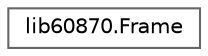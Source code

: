 digraph "Graphical Class Hierarchy"
{
 // LATEX_PDF_SIZE
  bgcolor="transparent";
  edge [fontname=Helvetica,fontsize=10,labelfontname=Helvetica,labelfontsize=10];
  node [fontname=Helvetica,fontsize=10,shape=box,height=0.2,width=0.4];
  rankdir="LR";
  Node0 [id="Node000000",label="lib60870.Frame",height=0.2,width=0.4,color="grey40", fillcolor="white", style="filled",URL="$classlib60870_1_1_frame.html",tooltip="Abstract class to encode an application layer frame."];
}
